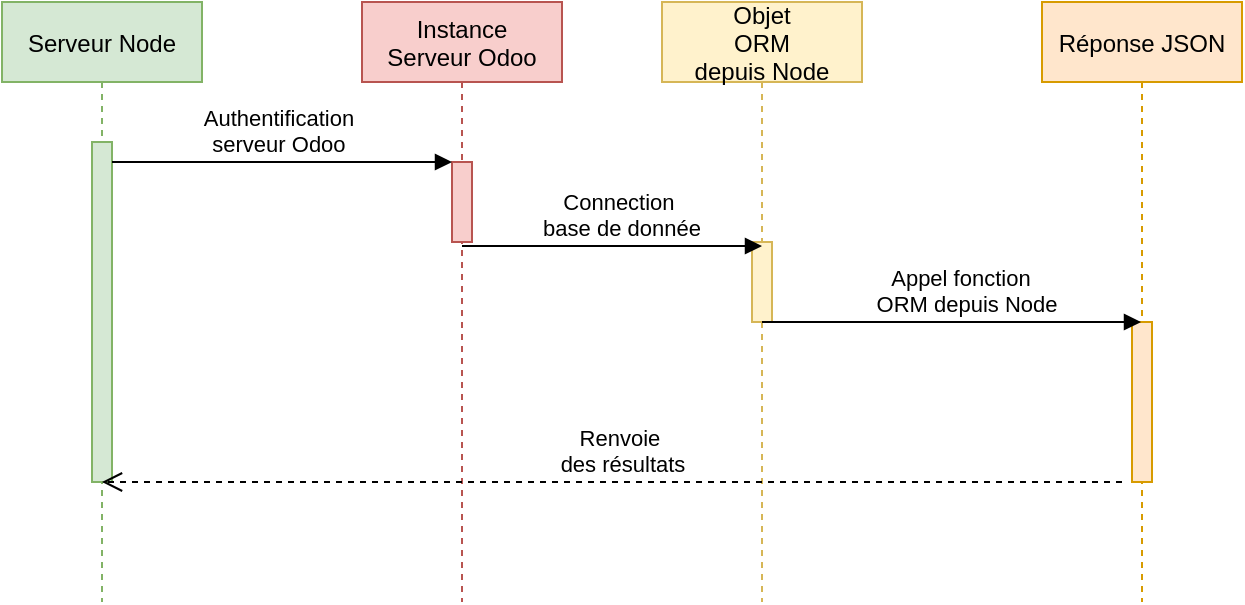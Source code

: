 <mxfile version="14.2.9" type="github">
  <diagram id="kgpKYQtTHZ0yAKxKKP6v" name="Page-1">
    <mxGraphModel dx="801" dy="494" grid="1" gridSize="10" guides="1" tooltips="1" connect="1" arrows="1" fold="1" page="1" pageScale="1" pageWidth="850" pageHeight="1100" math="0" shadow="0">
      <root>
        <mxCell id="0" />
        <mxCell id="1" parent="0" />
        <mxCell id="3nuBFxr9cyL0pnOWT2aG-1" value="Serveur Node" style="shape=umlLifeline;perimeter=lifelinePerimeter;container=1;collapsible=0;recursiveResize=0;rounded=0;shadow=0;strokeWidth=1;fillColor=#d5e8d4;strokeColor=#82b366;" parent="1" vertex="1">
          <mxGeometry x="120" y="80" width="100" height="300" as="geometry" />
        </mxCell>
        <mxCell id="3nuBFxr9cyL0pnOWT2aG-2" value="" style="points=[];perimeter=orthogonalPerimeter;rounded=0;shadow=0;strokeWidth=1;fillColor=#d5e8d4;strokeColor=#82b366;" parent="3nuBFxr9cyL0pnOWT2aG-1" vertex="1">
          <mxGeometry x="45" y="70" width="10" height="170" as="geometry" />
        </mxCell>
        <mxCell id="3nuBFxr9cyL0pnOWT2aG-5" value="Instance&#xa;Serveur Odoo" style="shape=umlLifeline;perimeter=lifelinePerimeter;container=1;collapsible=0;recursiveResize=0;rounded=0;shadow=0;strokeWidth=1;fillColor=#f8cecc;strokeColor=#b85450;" parent="1" vertex="1">
          <mxGeometry x="300" y="80" width="100" height="300" as="geometry" />
        </mxCell>
        <mxCell id="3nuBFxr9cyL0pnOWT2aG-6" value="" style="points=[];perimeter=orthogonalPerimeter;rounded=0;shadow=0;strokeWidth=1;fillColor=#f8cecc;strokeColor=#b85450;" parent="3nuBFxr9cyL0pnOWT2aG-5" vertex="1">
          <mxGeometry x="45" y="80" width="10" height="40" as="geometry" />
        </mxCell>
        <mxCell id="3nuBFxr9cyL0pnOWT2aG-8" value="Authentification &#xa;serveur Odoo " style="verticalAlign=bottom;endArrow=block;entryX=0;entryY=0;shadow=0;strokeWidth=1;" parent="1" source="3nuBFxr9cyL0pnOWT2aG-2" target="3nuBFxr9cyL0pnOWT2aG-6" edge="1">
          <mxGeometry relative="1" as="geometry">
            <mxPoint x="275" y="160" as="sourcePoint" />
            <mxPoint as="offset" />
          </mxGeometry>
        </mxCell>
        <mxCell id="KZZ4iAvAbKf7lOVpv_kO-2" value="Objet&#xa;ORM&#xa;depuis Node" style="shape=umlLifeline;perimeter=lifelinePerimeter;container=1;collapsible=0;recursiveResize=0;rounded=0;shadow=0;strokeWidth=1;fillColor=#fff2cc;strokeColor=#d6b656;" vertex="1" parent="1">
          <mxGeometry x="450" y="80" width="100" height="300" as="geometry" />
        </mxCell>
        <mxCell id="KZZ4iAvAbKf7lOVpv_kO-3" value="" style="points=[];perimeter=orthogonalPerimeter;rounded=0;shadow=0;strokeWidth=1;fillColor=#fff2cc;strokeColor=#d6b656;" vertex="1" parent="KZZ4iAvAbKf7lOVpv_kO-2">
          <mxGeometry x="45" y="120" width="10" height="40" as="geometry" />
        </mxCell>
        <mxCell id="KZZ4iAvAbKf7lOVpv_kO-4" value="Réponse JSON" style="shape=umlLifeline;perimeter=lifelinePerimeter;container=1;collapsible=0;recursiveResize=0;rounded=0;shadow=0;strokeWidth=1;fillColor=#ffe6cc;strokeColor=#d79b00;" vertex="1" parent="1">
          <mxGeometry x="640" y="80" width="100" height="300" as="geometry" />
        </mxCell>
        <mxCell id="KZZ4iAvAbKf7lOVpv_kO-5" value="" style="points=[];perimeter=orthogonalPerimeter;rounded=0;shadow=0;strokeWidth=1;fillColor=#ffe6cc;strokeColor=#d79b00;" vertex="1" parent="KZZ4iAvAbKf7lOVpv_kO-4">
          <mxGeometry x="45" y="160" width="10" height="80" as="geometry" />
        </mxCell>
        <mxCell id="KZZ4iAvAbKf7lOVpv_kO-7" value="Connection &#xa;base de donnée" style="verticalAlign=bottom;endArrow=block;shadow=0;strokeWidth=1;entryX=0.5;entryY=0;entryDx=0;entryDy=0;entryPerimeter=0;" edge="1" parent="1">
          <mxGeometry x="0.067" relative="1" as="geometry">
            <mxPoint x="350" y="202" as="sourcePoint" />
            <mxPoint x="500" y="202" as="targetPoint" />
            <mxPoint as="offset" />
          </mxGeometry>
        </mxCell>
        <mxCell id="KZZ4iAvAbKf7lOVpv_kO-8" value="Appel fonction &#xa; ORM depuis Node" style="verticalAlign=bottom;endArrow=block;shadow=0;strokeWidth=1;" edge="1" parent="1" target="KZZ4iAvAbKf7lOVpv_kO-4">
          <mxGeometry x="0.067" relative="1" as="geometry">
            <mxPoint x="500" y="240" as="sourcePoint" />
            <mxPoint x="650" y="240" as="targetPoint" />
            <mxPoint as="offset" />
          </mxGeometry>
        </mxCell>
        <mxCell id="KZZ4iAvAbKf7lOVpv_kO-9" value="Renvoie &#xa;des résultats" style="verticalAlign=bottom;endArrow=open;dashed=1;endSize=8;exitX=0;exitY=0.95;shadow=0;strokeWidth=1;fontStyle=0" edge="1" parent="1" target="3nuBFxr9cyL0pnOWT2aG-1">
          <mxGeometry x="-0.021" relative="1" as="geometry">
            <mxPoint x="510" y="320" as="targetPoint" />
            <mxPoint x="680" y="320" as="sourcePoint" />
            <mxPoint as="offset" />
          </mxGeometry>
        </mxCell>
      </root>
    </mxGraphModel>
  </diagram>
</mxfile>

